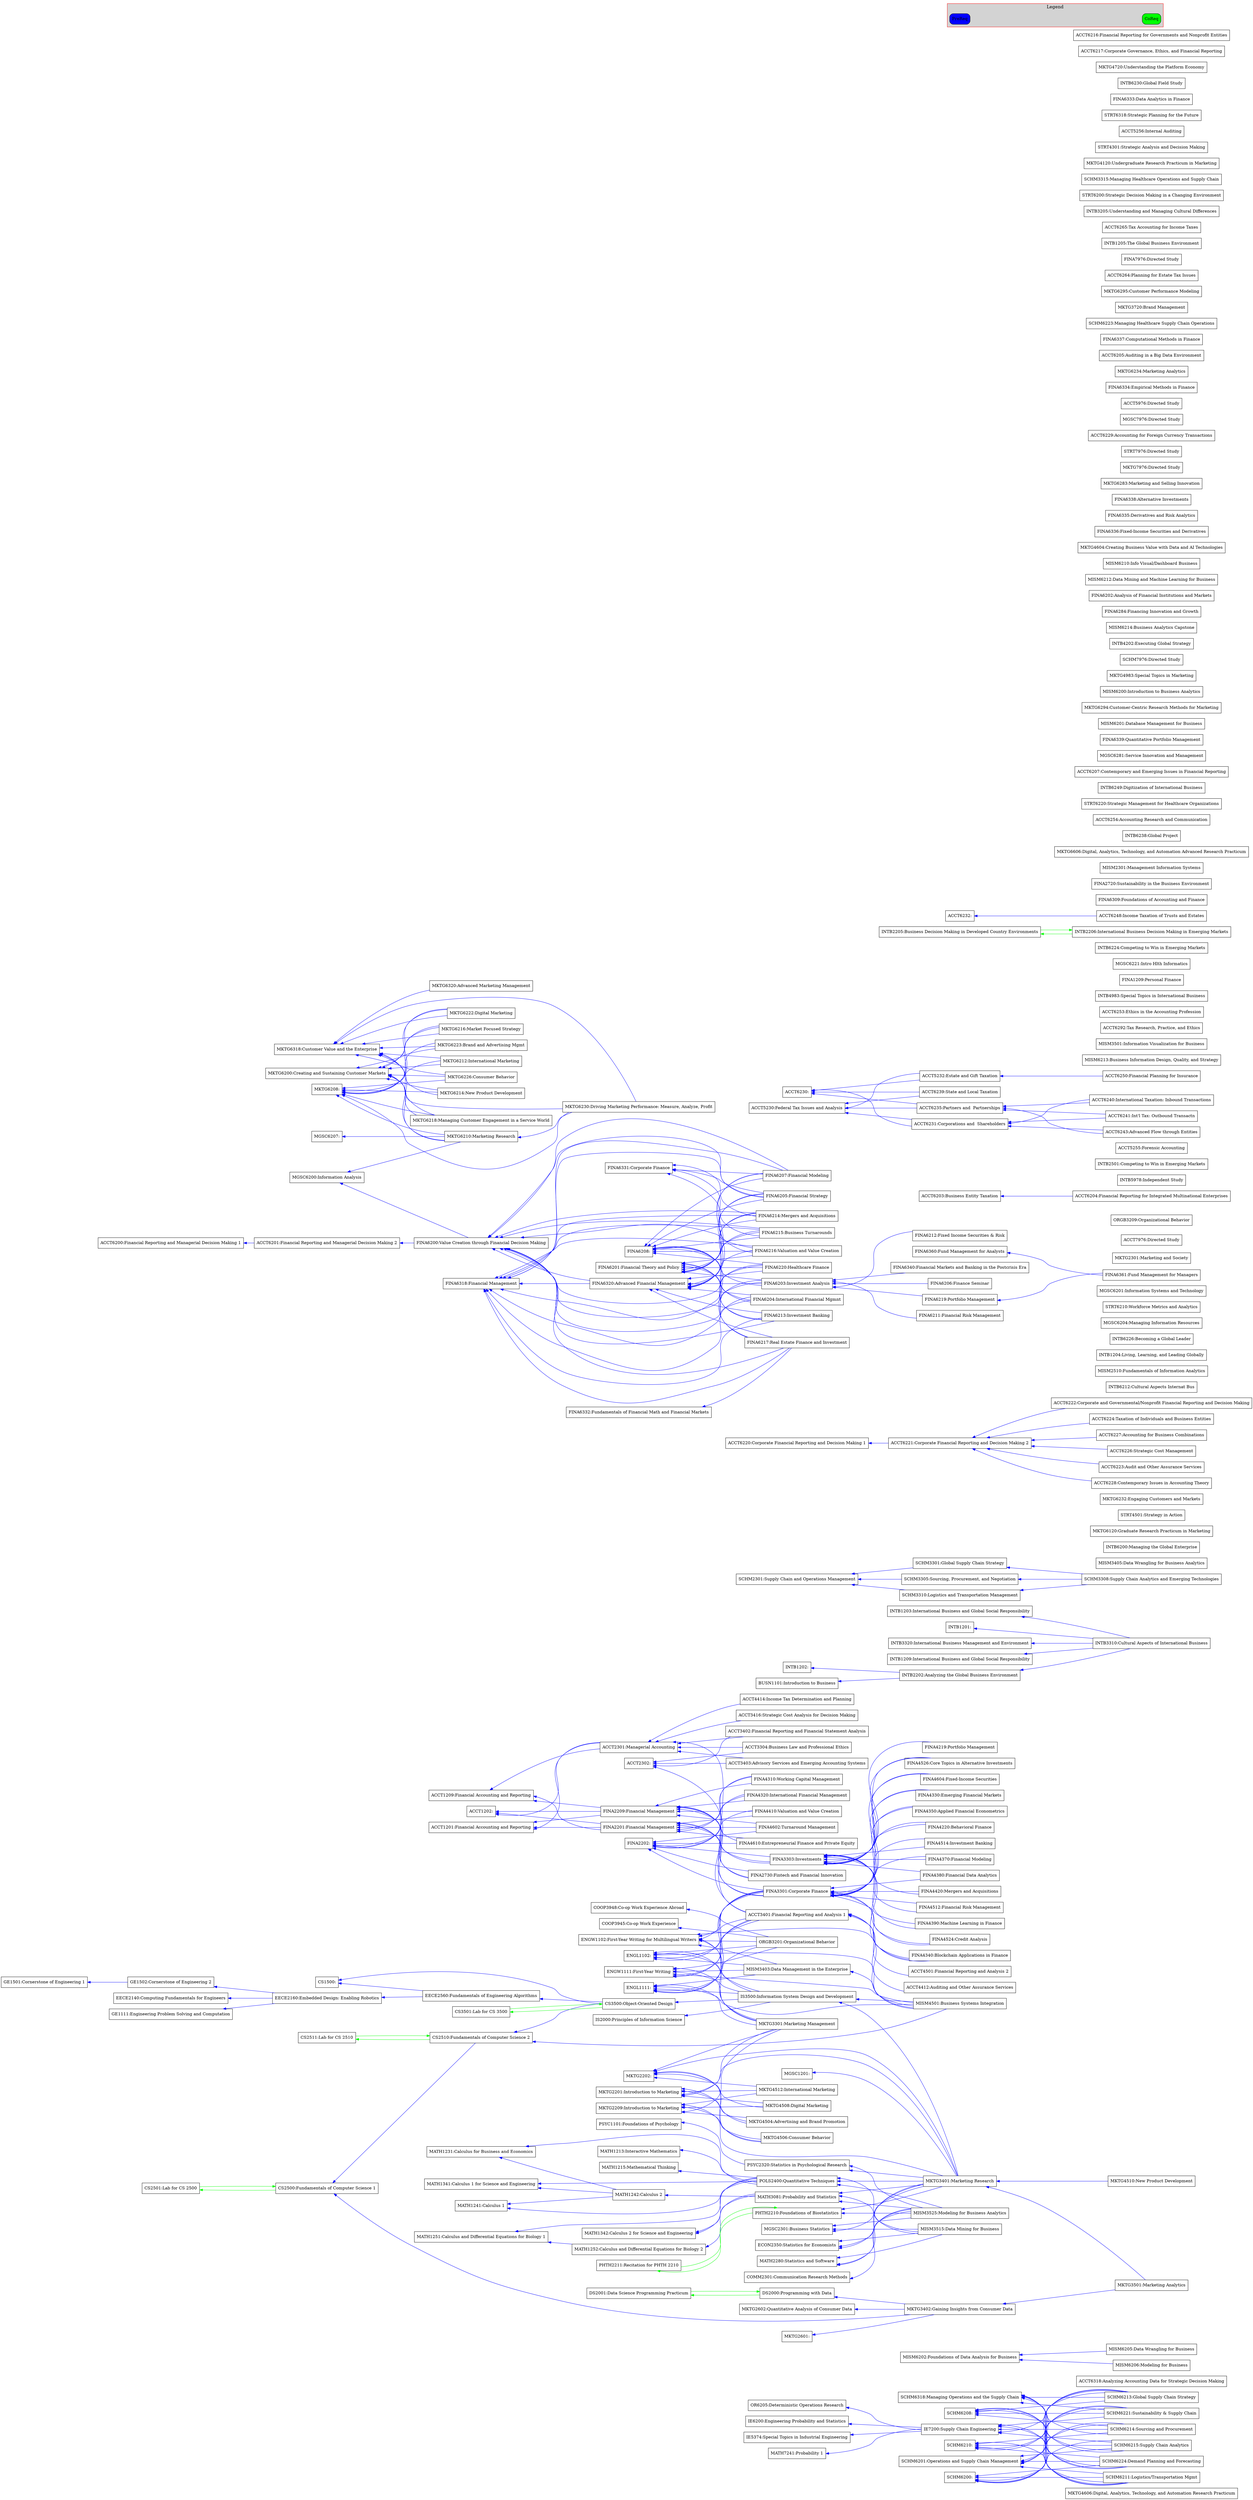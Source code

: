 digraph my_graph {
bgcolor=white;
rankdir=RL;
MKTG4606 [shape=box, label="MKTG4606:Digital, Analytics, Technology, and Automation Research Practicum"];
SCHM6318 [shape=box, label="SCHM6318:Managing Operations and the Supply Chain"];
ACCT6318 [shape=box, label="ACCT6318:Analyzing Accounting Data for Strategic Decision Making"];
MISM6205 [shape=box, label="MISM6205:Data Wrangling for Business"];
MISM6205 -> MISM6202 [color=blue];
ACCT4414 [shape=box, label="ACCT4414:Income Tax Determination and Planning"];
ACCT4414 -> ACCT2301 [color=blue];
MKTG2209 [shape=box, label="MKTG2209:Introduction to Marketing"];
INTB3310 [shape=box, label="INTB3310:Cultural Aspects of International Business"];
INTB3310 -> INTB1203 [color=blue];
INTB3310 -> INTB1201 [color=blue];
INTB3310 -> INTB3320 [color=blue];
INTB3310 -> INTB1209 [color=blue];
INTB3310 -> INTB2202 [color=blue];
ACCT4501 [shape=box, label="ACCT4501:Financial Reporting and Analysis 2"];
ACCT4501 -> ACCT3401 [color=blue];
SCHM2301 [shape=box, label="SCHM2301:Supply Chain and Operations Management"];
MISM3405 [shape=box, label="MISM3405:Data Wrangling for Business Analytics"];
ACCT3416 [shape=box, label="ACCT3416:Strategic Cost Analysis for Decision Making"];
ACCT3416 -> ACCT2301 [color=blue];
INTB6200 [shape=box, label="INTB6200:Managing the Global Enterprise"];
MKTG6120 [shape=box, label="MKTG6120:Graduate Research Practicum in Marketing"];
STRT4501 [shape=box, label="STRT4501:Strategy in Action"];
MKTG6232 [shape=box, label="MKTG6232:Engaging Customers and Markets"];
ACCT6222 [shape=box, label="ACCT6222:Corporate and Governmental/Nonprofit Financial Reporting and Decision Making"];
ACCT6222 -> ACCT6221 [color=blue];
INTB6212 [shape=box, label="INTB6212:Cultural Aspects Internat Bus"];
MISM2510 [shape=box, label="MISM2510:Fundamentals of Information Analytics"];
INTB1204 [shape=box, label="INTB1204:Living, Learning, and Leading Globally"];
SCHM6213 [shape=box, label="SCHM6213:Global Supply Chain Strategy"];
SCHM6213 -> SCHM6208 [color=blue];
SCHM6213 -> SCHM6318 [color=blue];
SCHM6213 -> IE7200 [color=blue];
SCHM6213 -> SCHM6210 [color=blue];
SCHM6213 -> SCHM6201 [color=blue];
SCHM6213 -> SCHM6200 [color=blue];
MISM3525 [shape=box, label="MISM3525:Modeling for Business Analytics"];
MISM3525 -> MGSC2301 [color=blue];
MISM3525 -> POLS2400 [color=blue];
MISM3525 -> ECON2350 [color=blue];
MISM3525 -> MATH3081 [color=blue];
MISM3525 -> PHTH2210 [color=blue];
MISM3525 -> COMM2301 [color=blue];
MISM3525 -> MATH2280 [color=blue];
MISM3525 -> PSYC2320 [color=blue];
MKTG4510 [shape=box, label="MKTG4510:New Product Development"];
MKTG4510 -> MKTG3401 [color=blue];
MISM6202 [shape=box, label="MISM6202:Foundations of Data Analysis for Business"];
INTB6226 [shape=box, label="INTB6226:Becoming a Global Leader"];
ACCT4412 [shape=box, label="ACCT4412:Auditing and Other Assurance Services"];
ACCT4412 -> ACCT3401 [color=blue];
MGSC6204 [shape=box, label="MGSC6204:Managing Information Resources"];
ACCT1209 [shape=box, label="ACCT1209:Financial Accounting and Reporting"];
STRT6210 [shape=box, label="STRT6210:Workforce Metrics and Analytics"];
MGSC6201 [shape=box, label="MGSC6201:Information Systems and Technology"];
MKTG6214 [shape=box, label="MKTG6214:New Product Development"];
MKTG6214 -> MKTG6200 [color=blue];
MKTG6214 -> MKTG6318 [color=blue];
MKTG6214 -> MKTG6208 [color=blue];
FINA6219 [shape=box, label="FINA6219:Portfolio Management"];
FINA6219 -> FINA6203 [color=blue];
ACCT6224 [shape=box, label="ACCT6224:Taxation of Individuals and Business Entities"];
ACCT6224 -> ACCT6221 [color=blue];
MKTG2602 [shape=box, label="MKTG2602:Quantitative Analysis of Consumer Data"];
ACCT3304 [shape=box, label="ACCT3304:Business Law and Professional Ethics"];
ACCT3304 -> ACCT2302 [color=blue];
ACCT3304 -> ACCT2301 [color=blue];
SCHM3301 [shape=box, label="SCHM3301:Global Supply Chain Strategy"];
SCHM3301 -> SCHM2301 [color=blue];
MKTG2301 [shape=box, label="MKTG2301:Marketing and Society"];
ACCT7976 [shape=box, label="ACCT7976:Directed Study"];
ORGB3209 [shape=box, label="ORGB3209:Organizational Behavior"];
ACCT6203 [shape=box, label="ACCT6203:Business Entity Taxation"];
INTB5978 [shape=box, label="INTB5978:Independent Study"];
INTB2501 [shape=box, label="INTB2501:Competing to Win in Emerging Markets"];
ACCT5255 [shape=box, label="ACCT5255:Forensic Accounting"];
MGSC6200 [shape=box, label="MGSC6200:Information Analysis"];
MGSC6207 [shape=box, label="MGSC6207:"];
ACCT5232 [shape=box, label="ACCT5232:Estate and Gift Taxation"];
ACCT5232 -> ACCT6230 [color=blue];
ACCT5232 -> ACCT5230 [color=blue];
MKTG6320 [shape=box, label="MKTG6320:Advanced Marketing Management"];
MKTG6320 -> MKTG6318 [color=blue];
MISM6213 [shape=box, label="MISM6213:Business Information Design, Quality, and Strategy"];
MISM3501 [shape=box, label="MISM3501:Information Visualization for Business"];
ACCT6292 [shape=box, label="ACCT6292:Tax Research, Practice, and Ethics"];
ACCT3401 [shape=box, label="ACCT3401:Financial Reporting and Analysis 1"];
ACCT3401 -> ENGW1102 [color=blue];
ACCT3401 -> ACCT2302 [color=blue];
ACCT3401 -> ENGL1102 [color=blue];
ACCT3401 -> ACCT2301 [color=blue];
ACCT3401 -> ENGW1111 [color=blue];
ACCT3401 -> ENGL1111 [color=blue];
MKTG6210 [shape=box, label="MKTG6210:Marketing Research"];
MKTG6210 -> MKTG6200 [color=blue];
MKTG6210 -> MKTG6208 [color=blue];
MKTG6210 -> MGSC6200 [color=blue];
MKTG6210 -> MGSC6207 [color=blue];
MKTG6210 -> MKTG6318 [color=blue];
ACCT6253 [shape=box, label="ACCT6253:Ethics in the Accounting Profession"];
INTB4983 [shape=box, label="INTB4983:Special Topics in International Business"];
SCHM3308 [shape=box, label="SCHM3308:Supply Chain Analytics and Emerging Technologies"];
SCHM3308 -> SCHM3301 [color=blue];
SCHM3308 -> SCHM3305 [color=blue];
SCHM3308 -> SCHM3310 [color=blue];
SCHM6200 [shape=box, label="SCHM6200:"];
ACCT3403 [shape=box, label="ACCT3403:Advisory Services and Emerging Accounting Systems"];
ACCT3403 -> ACCT2302 [color=blue];
ACCT3403 -> ACCT2301 [color=blue];
SCHM6208 [shape=box, label="SCHM6208:"];
MKTG6218 [shape=box, label="MKTG6218:Managing Customer Engagement in a Service World"];
MKTG6218 -> MKTG6200 [color=blue];
MKTG6218 -> MKTG6318 [color=blue];
MKTG6218 -> MKTG6208 [color=blue];
FINA1209 [shape=box, label="FINA1209:Personal Finance"];
ORGB3201 [shape=box, label="ORGB3201:Organizational Behavior"];
ORGB3201 -> ENGW1102 [color=blue];
ORGB3201 -> ENGL1102 [color=blue];
ORGB3201 -> ENGW1111 [color=blue];
ORGB3201 -> COOP3945 [color=blue];
ORGB3201 -> COOP3948 [color=blue];
ORGB3201 -> ENGL1111 [color=blue];
MGSC6221 [shape=box, label="MGSC6221:Intro Hlth Informatics"];
ACCT6240 [shape=box, label="ACCT6240:International Taxation: Inbound Transactions"];
ACCT6240 -> ACCT6235 [color=blue];
ACCT6240 -> ACCT6231 [color=blue];
INTB6224 [shape=box, label="INTB6224:Competing to Win in Emerging Markets"];
INTB2206 [shape=box, label="INTB2206:International Business Decision Making in Emerging Markets"];
INTB2206 -> INTB2205 [color=green];
ACCT6200 [shape=box, label="ACCT6200:Financial Reporting and Managerial Decision Making 1"];
ACCT6241 [shape=box, label="ACCT6241:Int'l Tax: Outbound Transactn"];
ACCT6241 -> ACCT6235 [color=blue];
ACCT6241 -> ACCT6231 [color=blue];
ACCT6232 [shape=box, label="ACCT6232:"];
FINA6309 [shape=box, label="FINA6309:Foundations of Accounting and Finance"];
ENGL1111 [shape=box, label="ENGL1111:"];
ACCT6243 [shape=box, label="ACCT6243:Advanced Flow through Entities"];
ACCT6243 -> ACCT6235 [color=blue];
ACCT6243 -> ACCT6231 [color=blue];
FINA4350 [shape=box, label="FINA4350:Applied Financial Econometrics"];
FINA4350 -> FINA3303 [color=blue];
FINA4350 -> FINA3301 [color=blue];
ENGW1102 [shape=box, label="ENGW1102:First-Year Writing for Multilingual Writers"];
FINA2730 [shape=box, label="FINA2730:Fintech and Financial Innovation"];
FINA2730 -> FINA2209 [color=blue];
FINA2730 -> FINA2201 [color=blue];
FINA2730 -> FINA2202 [color=blue];
MKTG6222 [shape=box, label="MKTG6222:Digital Marketing"];
MKTG6222 -> MKTG6200 [color=blue];
MKTG6222 -> MKTG6318 [color=blue];
MKTG6222 -> MKTG6208 [color=blue];
FINA2720 [shape=box, label="FINA2720:Sustainability in the Business Environment"];
MISM2301 [shape=box, label="MISM2301:Management Information Systems"];
MKTG6606 [shape=box, label="MKTG6606:Digital, Analytics, Technology, and Automation Advanced Research Practicum"];
FINA6331 [shape=box, label="FINA6331:Corporate Finance"];
ACCT6248 [shape=box, label="ACCT6248:Income Taxation of Trusts and Estates"];
ACCT6248 -> ACCT6232 [color=blue];
MISM3403 [shape=box, label="MISM3403:Data Management in the Enterprise"];
MISM3403 -> ENGW1111 [color=blue];
MISM3403 -> ENGW1102 [color=blue];
MISM3403 -> ENGL1111 [color=blue];
MISM3403 -> ENGL1102 [color=blue];
FINA6211 [shape=box, label="FINA6211:Financial Risk Management"];
FINA6211 -> FINA6203 [color=blue];
INTB6238 [shape=box, label="INTB6238:Global Project"];
ACCT6254 [shape=box, label="ACCT6254:Accounting Research and Communication"];
MKTG3501 [shape=box, label="MKTG3501:Marketing Analytics"];
MKTG3501 -> MKTG3401 [color=blue];
MKTG3501 -> MKTG3402 [color=blue];
STRT6220 [shape=box, label="STRT6220:Strategic Management for Healthcare Organizations"];
ACCT6230 [shape=box, label="ACCT6230:"];
ACCT5230 [shape=box, label="ACCT5230:Federal Tax Issues and Analysis"];
FINA4220 [shape=box, label="FINA4220:Behavioral Finance"];
FINA4220 -> FINA3303 [color=blue];
FINA4220 -> FINA3301 [color=blue];
INTB6249 [shape=box, label="INTB6249:Digitization of International Business"];
MKTG4508 [shape=box, label="MKTG4508:Digital Marketing"];
MKTG4508 -> MKTG2209 [color=blue];
MKTG4508 -> MKTG2202 [color=blue];
MKTG4508 -> MKTG2201 [color=blue];
FINA4514 [shape=box, label="FINA4514:Investment Banking"];
FINA4514 -> FINA3303 [color=blue];
FINA4514 -> FINA3301 [color=blue];
FINA6207 [shape=box, label="FINA6207:Financial Modeling"];
FINA6207 -> FINA6208 [color=blue];
FINA6207 -> FINA6201 [color=blue];
FINA6207 -> FINA6331 [color=blue];
FINA6207 -> FINA6200 [color=blue];
FINA6207 -> FINA6320 [color=blue];
FINA6207 -> FINA6318 [color=blue];
MKTG6216 [shape=box, label="MKTG6216:Market Focused Strategy"];
MKTG6216 -> MKTG6200 [color=blue];
MKTG6216 -> MKTG6318 [color=blue];
MKTG6216 -> MKTG6208 [color=blue];
FINA3301 [shape=box, label="FINA3301:Corporate Finance"];
FINA3301 -> ENGW1102 [color=blue];
FINA3301 -> FINA2209 [color=blue];
FINA3301 -> FINA2201 [color=blue];
FINA3301 -> ENGL1102 [color=blue];
FINA3301 -> ENGW1111 [color=blue];
FINA3301 -> ENGL1111 [color=blue];
FINA3301 -> FINA2202 [color=blue];
SCHM6221 [shape=box, label="SCHM6221:Sustainability & Supply Chain"];
SCHM6221 -> SCHM6208 [color=blue];
SCHM6221 -> SCHM6318 [color=blue];
SCHM6221 -> IE7200 [color=blue];
SCHM6221 -> SCHM6210 [color=blue];
SCHM6221 -> SCHM6201 [color=blue];
SCHM6221 -> SCHM6200 [color=blue];
MKTG6223 [shape=box, label="MKTG6223:Brand and Advertising Mgmt"];
MKTG6223 -> MKTG6200 [color=blue];
MKTG6223 -> MKTG6318 [color=blue];
MKTG6223 -> MKTG6208 [color=blue];
ENGW1111 [shape=box, label="ENGW1111:First-Year Writing"];
FINA4340 [shape=box, label="FINA4340:Blockchain Applications in Finance"];
FINA4340 -> FINA3301 [color=blue];
FINA4340 -> FINA3303 [color=blue];
FINA4340 -> ACCT3401 [color=blue];
MKTG2202 [shape=box, label="MKTG2202:"];
FINA3303 [shape=box, label="FINA3303:Investments"];
FINA3303 -> FINA2209 [color=blue];
FINA3303 -> FINA2201 [color=blue];
FINA3303 -> FINA2202 [color=blue];
ACCT6207 [shape=box, label="ACCT6207:Contemporary and Emerging Issues in Financial Reporting"];
MKTG2201 [shape=box, label="MKTG2201:Introduction to Marketing"];
MGSC2301 [shape=box, label="MGSC2301:Business Statistics"];
MKTG6230 [shape=box, label="MKTG6230:Driving Marketing Performance: Measure, Analyze, Profit"];
MKTG6230 -> MKTG6200 [color=blue];
MKTG6230 -> MKTG6318 [color=blue];
MKTG6230 -> MKTG6208 [color=blue];
MKTG6230 -> MKTG6210 [color=blue];
MGSC6281 [shape=box, label="MGSC6281:Service Innovation and Management"];
MKTG2601 [shape=box, label="MKTG2601:"];
ACCT6231 [shape=box, label="ACCT6231:Corporations and  Shareholders"];
ACCT6231 -> ACCT6230 [color=blue];
ACCT6231 -> ACCT5230 [color=blue];
FINA4310 [shape=box, label="FINA4310:Working Capital Management"];
FINA4310 -> FINA2209 [color=blue];
FINA4310 -> FINA2201 [color=blue];
FINA4310 -> FINA2202 [color=blue];
POLS2400 [shape=box, label="POLS2400:Quantitative Techniques"];
POLS2400 -> MATH1215 [color=blue];
POLS2400 -> MATH1251 [color=blue];
POLS2400 -> MATH1342 [color=blue];
POLS2400 -> MATH1341 [color=blue];
POLS2400 -> MATH1241 [color=blue];
POLS2400 -> MATH1213 [color=blue];
POLS2400 -> MATH1231 [color=blue];
FINA6204 [shape=box, label="FINA6204:International Financial Mgmnt"];
FINA6204 -> FINA6208 [color=blue];
FINA6204 -> FINA6201 [color=blue];
FINA6204 -> FINA6200 [color=blue];
FINA6204 -> FINA6320 [color=blue];
FINA6204 -> FINA6318 [color=blue];
FINA6339 [shape=box, label="FINA6339:Quantitative Portfolio Management"];
FINA4320 [shape=box, label="FINA4320:International Financial Management"];
FINA4320 -> FINA2209 [color=blue];
FINA4320 -> FINA2201 [color=blue];
FINA4320 -> FINA2202 [color=blue];
FINA4410 [shape=box, label="FINA4410:Valuation and Value Creation"];
FINA4410 -> FINA2209 [color=blue];
FINA4410 -> FINA2201 [color=blue];
FINA4410 -> FINA2202 [color=blue];
MISM6201 [shape=box, label="MISM6201:Database Management for Business"];
MKTG6294 [shape=box, label="MKTG6294:Customer-Centric Research Methods for Marketing"];
FINA4219 [shape=box, label="FINA4219:Portfolio Management"];
FINA4219 -> FINA3303 [color=blue];
SCHM6214 [shape=box, label="SCHM6214:Sourcing and Procurement"];
SCHM6214 -> SCHM6208 [color=blue];
SCHM6214 -> SCHM6318 [color=blue];
SCHM6214 -> IE7200 [color=blue];
SCHM6214 -> SCHM6210 [color=blue];
SCHM6214 -> SCHM6201 [color=blue];
SCHM6214 -> SCHM6200 [color=blue];
MKTG6200 [shape=box, label="MKTG6200:Creating and Sustaining Customer Markets"];
SCHM6215 [shape=box, label="SCHM6215:Supply Chain Analytics"];
SCHM6215 -> SCHM6208 [color=blue];
SCHM6215 -> SCHM6318 [color=blue];
SCHM6215 -> IE7200 [color=blue];
SCHM6215 -> SCHM6210 [color=blue];
SCHM6215 -> SCHM6201 [color=blue];
SCHM6215 -> SCHM6200 [color=blue];
FINA2209 [shape=box, label="FINA2209:Financial Management"];
FINA2209 -> ACCT1202 [color=blue];
FINA2209 -> ACCT1209 [color=blue];
FINA2209 -> ACCT1201 [color=blue];
MKTG6208 [shape=box, label="MKTG6208:"];
ECON2350 [shape=box, label="ECON2350:Statistics for Economists"];
FINA4370 [shape=box, label="FINA4370:Financial Modeling"];
FINA4370 -> FINA3303 [color=blue];
FINA4370 -> FINA3301 [color=blue];
ACCT1202 [shape=box, label="ACCT1202:"];
MKTG4512 [shape=box, label="MKTG4512:International Marketing"];
MKTG4512 -> MKTG2209 [color=blue];
MKTG4512 -> MKTG2202 [color=blue];
MKTG4512 -> MKTG2201 [color=blue];
ACCT1201 [shape=box, label="ACCT1201:Financial Accounting and Reporting"];
FINA6360 [shape=box, label="FINA6360:Fund Management for Analysts"];
MKTG3402 [shape=box, label="MKTG3402:Gaining Insights from Consumer Data"];
MKTG3402 -> CS2500 [color=blue];
MKTG3402 -> MKTG2601 [color=blue];
MKTG3402 -> MKTG2602 [color=blue];
MKTG3402 -> DS2000 [color=blue];
MISM6200 [shape=box, label="MISM6200:Introduction to Business Analytics"];
FINA4380 [shape=box, label="FINA4380:Financial Data Analytics"];
FINA4380 -> FINA3303 [color=blue];
FINA4380 -> FINA3301 [color=blue];
FINA6200 [shape=box, label="FINA6200:Value Creation through Financial Decision Making"];
FINA6200 -> ACCT6201 [color=blue];
FINA6200 -> MGSC6200 [color=blue];
MISM3515 [shape=box, label="MISM3515:Data Mining for Business"];
MISM3515 -> MGSC2301 [color=blue];
MISM3515 -> ECON2350 [color=blue];
MISM3515 -> POLS2400 [color=blue];
MISM3515 -> MATH3081 [color=blue];
MISM3515 -> MATH2280 [color=blue];
MKTG4506 [shape=box, label="MKTG4506:Consumer Behavior"];
MKTG4506 -> MKTG2209 [color=blue];
MKTG4506 -> MKTG2202 [color=blue];
MKTG4506 -> MKTG2201 [color=blue];
FINA6318 [shape=box, label="FINA6318:Financial Management"];
FINA2202 [shape=box, label="FINA2202:"];
MKTG3301 [shape=box, label="MKTG3301:Marketing Management"];
MKTG3301 -> ENGW1102 [color=blue];
MKTG3301 -> ENGL1102 [color=blue];
MKTG3301 -> MKTG2209 [color=blue];
MKTG3301 -> ENGW1111 [color=blue];
MKTG3301 -> MKTG2202 [color=blue];
MKTG3301 -> ENGL1111 [color=blue];
MKTG3301 -> MKTG2201 [color=blue];
FINA4420 [shape=box, label="FINA4420:Mergers and Acquisitions"];
FINA4420 -> FINA3303 [color=blue];
FINA4420 -> FINA3301 [color=blue];
MKTG4983 [shape=box, label="MKTG4983:Special Topics in Marketing"];
SCHM7976 [shape=box, label="SCHM7976:Directed Study"];
PSYC2320 [shape=box, label="PSYC2320:Statistics in Psychological Research"];
PSYC2320 -> PSYC1101 [color=blue];
FINA2201 [shape=box, label="FINA2201:Financial Management"];
FINA2201 -> ACCT1202 [color=blue];
FINA2201 -> ACCT1209 [color=blue];
FINA2201 -> ACCT1201 [color=blue];
INTB4202 [shape=box, label="INTB4202:Executing Global Strategy"];
FINA4512 [shape=box, label="FINA4512:Financial Risk Management"];
FINA4512 -> FINA3303 [color=blue];
FINA4512 -> FINA3301 [color=blue];
INTB1201 [shape=box, label="INTB1201:"];
FINA4390 [shape=box, label="FINA4390:Machine Learning in Finance"];
FINA4390 -> FINA3303 [color=blue];
FINA4390 -> FINA3301 [color=blue];
MISM6214 [shape=box, label="MISM6214:Business Analytics Capstone"];
SCHM3310 [shape=box, label="SCHM3310:Logistics and Transportation Management"];
SCHM3310 -> SCHM2301 [color=blue];
FINA6284 [shape=box, label="FINA6284:Financing Innovation and Growth"];
FINA6202 [shape=box, label="FINA6202:Analysis of Financial Institutions and Markets"];
FINA6320 [shape=box, label="FINA6320:Advanced Financial Management"];
FINA6320 -> FINA6200 [color=blue];
FINA6320 -> FINA6318 [color=blue];
FINA4524 [shape=box, label="FINA4524:Credit Analysis"];
FINA4524 -> FINA3303 [color=blue];
FINA4524 -> FINA3301 [color=blue];
MISM6212 [shape=box, label="MISM6212:Data Mining and Machine Learning for Business"];
MISM6210 [shape=box, label="MISM6210:Info Visual/Dashboard Business"];
ACCT6235 [shape=box, label="ACCT6235:Partners and  Partnerships"];
ACCT6235 -> ACCT6230 [color=blue];
ACCT6235 -> ACCT5230 [color=blue];
FINA6332 [shape=box, label="FINA6332:Fundamentals of Financial Math and Financial Markets"];
MISM4501 [shape=box, label="MISM4501:Business Systems Integration"];
MISM4501 -> ENGW1102 [color=blue];
MISM4501 -> CS2510 [color=blue];
MISM4501 -> ENGL1102 [color=blue];
MISM4501 -> ENGW1111 [color=blue];
MISM4501 -> MISM3403 [color=blue];
MISM4501 -> IS3500 [color=blue];
MISM4501 -> ENGL1111 [color=blue];
FINA4526 [shape=box, label="FINA4526:Core Topics in Alternative Investments"];
FINA4526 -> FINA3303 [color=blue];
FINA4526 -> FINA3301 [color=blue];
MKTG4604 [shape=box, label="MKTG4604:Creating Business Value with Data and AI Technologies"];
SCHM6224 [shape=box, label="SCHM6224:Demand Planning and Forecasting"];
SCHM6224 -> SCHM6208 [color=blue];
SCHM6224 -> SCHM6318 [color=blue];
SCHM6224 -> IE7200 [color=blue];
SCHM6224 -> SCHM6210 [color=blue];
SCHM6224 -> SCHM6201 [color=blue];
SCHM6224 -> SCHM6200 [color=blue];
FINA6336 [shape=box, label="FINA6336:Fixed-Income Securities and Derivatives"];
INTB1202 [shape=box, label="INTB1202:"];
FINA6213 [shape=box, label="FINA6213:Investment Banking"];
FINA6213 -> FINA6208 [color=blue];
FINA6213 -> FINA6201 [color=blue];
FINA6213 -> FINA6200 [color=blue];
FINA6213 -> FINA6320 [color=blue];
FINA6213 -> FINA6318 [color=blue];
COOP3945 [shape=box, label="COOP3945:Co-op Work Experience"];
FINA4602 [shape=box, label="FINA4602:Turnaround Management"];
FINA4602 -> FINA2209 [color=blue];
FINA4602 -> FINA2201 [color=blue];
FINA4602 -> FINA2202 [color=blue];
FINA6335 [shape=box, label="FINA6335:Derivatives and Risk Analytics"];
MKTG6318 [shape=box, label="MKTG6318:Customer Value and the Enterprise"];
FINA4604 [shape=box, label="FINA4604:Fixed-Income Securities"];
FINA4604 -> FINA3303 [color=blue];
FINA4604 -> FINA3301 [color=blue];
FINA4610 [shape=box, label="FINA4610:Entrepreneurial Finance and Private Equity"];
FINA4610 -> FINA2209 [color=blue];
FINA4610 -> FINA2201 [color=blue];
FINA4610 -> FINA2202 [color=blue];
FINA6212 [shape=box, label="FINA6212:Fixed Income Securities & Risk"];
FINA6212 -> FINA6203 [color=blue];
FINA6338 [shape=box, label="FINA6338:Alternative Investments"];
ACCT3402 [shape=box, label="ACCT3402:Financial Reporting and Financial Statement Analysis"];
ACCT3402 -> ACCT2302 [color=blue];
ACCT3402 -> ACCT2301 [color=blue];
ACCT6220 [shape=box, label="ACCT6220:Corporate Financial Reporting and Decision Making 1"];
MGSC1201 [shape=box, label="MGSC1201:"];
FINA6340 [shape=box, label="FINA6340:Financial Markets and Banking in the Postcrisis Era"];
FINA6340 -> FINA6203 [color=blue];
ACCT6221 [shape=box, label="ACCT6221:Corporate Financial Reporting and Decision Making 2"];
ACCT6221 -> ACCT6220 [color=blue];
INTB2202 [shape=box, label="INTB2202:Analyzing the Global Business Environment"];
INTB2202 -> BUSN1101 [color=blue];
INTB2202 -> INTB1202 [color=blue];
FINA6208 [shape=box, label="FINA6208:"];
MKTG6283 [shape=box, label="MKTG6283:Marketing and Selling Innovation"];
FINA6203 [shape=box, label="FINA6203:Investment Analysis"];
FINA6203 -> FINA6208 [color=blue];
FINA6203 -> FINA6201 [color=blue];
FINA6203 -> FINA6200 [color=blue];
FINA6203 -> FINA6320 [color=blue];
FINA6203 -> FINA6318 [color=blue];
MKTG7976 [shape=box, label="MKTG7976:Directed Study"];
FINA6206 [shape=box, label="FINA6206:Finance Seminar"];
FINA6206 -> FINA6203 [color=blue];
SCHM3305 [shape=box, label="SCHM3305:Sourcing, Procurement, and Negotiation"];
SCHM3305 -> SCHM2301 [color=blue];
STRT7976 [shape=box, label="STRT7976:Directed Study"];
FINA6361 [shape=box, label="FINA6361:Fund Management for Managers"];
FINA6361 -> FINA6219 [color=blue];
FINA6361 -> FINA6360 [color=blue];
ACCT6229 [shape=box, label="ACCT6229:Accounting for Foreign Currency Transactions"];
MATH2280 [shape=box, label="MATH2280:Statistics and Software"];
MGSC7976 [shape=box, label="MGSC7976:Directed Study"];
ACCT5976 [shape=box, label="ACCT5976:Directed Study"];
MKTG6212 [shape=box, label="MKTG6212:International Marketing"];
MKTG6212 -> MKTG6200 [color=blue];
MKTG6212 -> MKTG6318 [color=blue];
MKTG6212 -> MKTG6208 [color=blue];
FINA6334 [shape=box, label="FINA6334:Empirical Methods in Finance"];
ACCT6227 [shape=box, label="ACCT6227:Accounting for Business Combinations"];
ACCT6227 -> ACCT6221 [color=blue];
ACCT6226 [shape=box, label="ACCT6226:Strategic Cost Management"];
ACCT6226 -> ACCT6221 [color=blue];
MKTG6234 [shape=box, label="MKTG6234:Marketing Analytics"];
FINA6217 [shape=box, label="FINA6217:Real Estate Finance and Investment"];
FINA6217 -> FINA6208 [color=blue];
FINA6217 -> FINA6332 [color=blue];
FINA6217 -> FINA6201 [color=blue];
FINA6217 -> FINA6200 [color=blue];
FINA6217 -> FINA6320 [color=blue];
FINA6217 -> FINA6318 [color=blue];
ACCT6205 [shape=box, label="ACCT6205:Auditing in a Big Data Environment"];
FINA6201 [shape=box, label="FINA6201:Financial Theory and Policy"];
FINA6205 [shape=box, label="FINA6205:Financial Strategy"];
FINA6205 -> FINA6208 [color=blue];
FINA6205 -> FINA6201 [color=blue];
FINA6205 -> FINA6331 [color=blue];
FINA6205 -> FINA6200 [color=blue];
FINA6205 -> FINA6320 [color=blue];
FINA6205 -> FINA6318 [color=blue];
INTB3320 [shape=box, label="INTB3320:International Business Management and Environment"];
FINA6220 [shape=box, label="FINA6220:Healthcare Finance"];
FINA6220 -> FINA6208 [color=blue];
FINA6220 -> FINA6201 [color=blue];
FINA6220 -> FINA6200 [color=blue];
FINA6220 -> FINA6320 [color=blue];
FINA6220 -> FINA6318 [color=blue];
PHTH2210 [shape=box, label="PHTH2210:Foundations of Biostatistics"];
PHTH2210 -> PHTH2211 [color=green];
FINA6337 [shape=box, label="FINA6337:Computational Methods in Finance"];
SCHM6223 [shape=box, label="SCHM6223:Managing Healthcare Supply Chain Operations"];
MKTG3720 [shape=box, label="MKTG3720:Brand Management"];
MKTG6295 [shape=box, label="MKTG6295:Customer Performance Modeling"];
MISM6206 [shape=box, label="MISM6206:Modeling for Business"];
MISM6206 -> MISM6202 [color=blue];
MKTG4504 [shape=box, label="MKTG4504:Advertising and Brand Promotion"];
MKTG4504 -> MKTG2209 [color=blue];
MKTG4504 -> MKTG2202 [color=blue];
MKTG4504 -> MKTG2201 [color=blue];
INTB1203 [shape=box, label="INTB1203:International Business and Global Social Responsibility"];
ACCT6264 [shape=box, label="ACCT6264:Planning for Estate Tax Issues"];
FINA7976 [shape=box, label="FINA7976:Directed Study"];
MKTG3401 [shape=box, label="MKTG3401:Marketing Research"];
MKTG3401 -> MGSC2301 [color=blue];
MKTG3401 -> POLS2400 [color=blue];
MKTG3401 -> ECON2350 [color=blue];
MKTG3401 -> MKTG2209 [color=blue];
MKTG3401 -> MGSC1201 [color=blue];
MKTG3401 -> MATH3081 [color=blue];
MKTG3401 -> PSYC2320 [color=blue];
MKTG3401 -> PHTH2210 [color=blue];
MKTG3401 -> MKTG2202 [color=blue];
MKTG3401 -> MATH2280 [color=blue];
MKTG3401 -> IS3500 [color=blue];
MKTG3401 -> MKTG2201 [color=blue];
INTB1205 [shape=box, label="INTB1205:The Global Business Environment"];
ACCT6265 [shape=box, label="ACCT6265:Tax Accounting for Income Taxes"];
SCHM6211 [shape=box, label="SCHM6211:Logistics/Transportation Mgmt"];
SCHM6211 -> SCHM6208 [color=blue];
SCHM6211 -> SCHM6318 [color=blue];
SCHM6211 -> IE7200 [color=blue];
SCHM6211 -> SCHM6210 [color=blue];
SCHM6211 -> SCHM6201 [color=blue];
SCHM6211 -> SCHM6200 [color=blue];
INTB3205 [shape=box, label="INTB3205:Understanding and Managing Cultural Differences"];
STRT6200 [shape=box, label="STRT6200:Strategic Decision Making in a Changing Environment"];
ACCT6239 [shape=box, label="ACCT6239:State and Local Taxation"];
ACCT6239 -> ACCT6230 [color=blue];
ACCT6239 -> ACCT5230 [color=blue];
INTB1209 [shape=box, label="INTB1209:International Business and Global Social Responsibility"];
SCHM3315 [shape=box, label="SCHM3315:Managing Healthcare Operations and Supply Chain"];
COMM2301 [shape=box, label="COMM2301:Communication Research Methods"];
MKTG6226 [shape=box, label="MKTG6226:Consumer Behavior"];
MKTG6226 -> MKTG6200 [color=blue];
MKTG6226 -> MKTG6318 [color=blue];
MKTG6226 -> MKTG6208 [color=blue];
FINA6214 [shape=box, label="FINA6214:Mergers and Acquisitions"];
FINA6214 -> FINA6208 [color=blue];
FINA6214 -> FINA6201 [color=blue];
FINA6214 -> FINA6331 [color=blue];
FINA6214 -> FINA6200 [color=blue];
FINA6214 -> FINA6320 [color=blue];
FINA6214 -> FINA6318 [color=blue];
ACCT6250 [shape=box, label="ACCT6250:Financial Planning for Insurance"];
ACCT6250 -> ACCT5232 [color=blue];
MKTG4120 [shape=box, label="MKTG4120:Undergraduate Research Practicum in Marketing"];
STRT4301 [shape=box, label="STRT4301:Strategic Analysis and Decision Making"];
ACCT5256 [shape=box, label="ACCT5256:Internal Auditing"];
STRT6318 [shape=box, label="STRT6318:Strategic Planning for the Future"];
FINA6215 [shape=box, label="FINA6215:Business Turnarounds"];
FINA6215 -> FINA6208 [color=blue];
FINA6215 -> FINA6201 [color=blue];
FINA6215 -> FINA6331 [color=blue];
FINA6215 -> FINA6200 [color=blue];
FINA6215 -> FINA6320 [color=blue];
FINA6215 -> FINA6318 [color=blue];
INTB2205 [shape=box, label="INTB2205:Business Decision Making in Developed Country Environments"];
INTB2205 -> INTB2206 [color=green];
FINA6333 [shape=box, label="FINA6333:Data Analytics in Finance"];
FINA4330 [shape=box, label="FINA4330:Emerging Financial Markets"];
FINA4330 -> FINA3303 [color=blue];
FINA4330 -> FINA3301 [color=blue];
MATH3081 [shape=box, label="MATH3081:Probability and Statistics"];
MATH3081 -> MATH1252 [color=blue];
MATH3081 -> MATH1342 [color=blue];
MATH3081 -> MATH1242 [color=blue];
FINA6216 [shape=box, label="FINA6216:Valuation and Value Creation"];
FINA6216 -> FINA6208 [color=blue];
FINA6216 -> FINA6201 [color=blue];
FINA6216 -> FINA6331 [color=blue];
FINA6216 -> FINA6200 [color=blue];
FINA6216 -> FINA6320 [color=blue];
FINA6216 -> FINA6318 [color=blue];
SCHM6210 [shape=box, label="SCHM6210:"];
INTB6230 [shape=box, label="INTB6230:Global Field Study"];
SCHM6201 [shape=box, label="SCHM6201:Operations and Supply Chain Management"];
MATH1213 [shape=box, label="MATH1213:Interactive Mathematics"];
ACCT2302 [shape=box, label="ACCT2302:"];
PSYC1101 [shape=box, label="PSYC1101:Foundations of Psychology"];
ACCT6201 [shape=box, label="ACCT6201:Financial Reporting and Managerial Decision Making 2"];
ACCT6201 -> ACCT6200 [color=blue];
MKTG4720 [shape=box, label="MKTG4720:Understanding the Platform Economy"];
IE7200 [shape=box, label="IE7200:Supply Chain Engineering"];
IE7200 -> OR6205 [color=blue];
IE7200 -> IE6200 [color=blue];
IE7200 -> IE5374 [color=blue];
IE7200 -> MATH7241 [color=blue];
ACCT2301 [shape=box, label="ACCT2301:Managerial Accounting"];
ACCT2301 -> ACCT1202 [color=blue];
ACCT2301 -> ACCT1209 [color=blue];
ACCT2301 -> ACCT1201 [color=blue];
ACCT6217 [shape=box, label="ACCT6217:Corporate Governance, Ethics, and Financial Reporting"];
MATH1341 [shape=box, label="MATH1341:Calculus 1 for Science and Engineering"];
ACCT6223 [shape=box, label="ACCT6223:Audit and Other Assurance Services"];
ACCT6223 -> ACCT6221 [color=blue];
MATH1251 [shape=box, label="MATH1251:Calculus and Differential Equations for Biology 1"];
ACCT6204 [shape=box, label="ACCT6204:Financial Reporting for Integrated Multinational Enterprises"];
ACCT6204 -> ACCT6203 [color=blue];
ACCT6228 [shape=box, label="ACCT6228:Contemporary Issues in Accounting Theory"];
ACCT6228 -> ACCT6221 [color=blue];
ACCT6216 [shape=box, label="ACCT6216:Financial Reporting for Governments and Nonprofit Entities"];
MATH1242 [shape=box, label="MATH1242:Calculus 2"];
MATH1242 -> MATH1231 [color=blue];
MATH1242 -> MATH1241 [color=blue];
MATH1242 -> MATH1341 [color=blue];
MATH1252 [shape=box, label="MATH1252:Calculus and Differential Equations for Biology 2"];
MATH1252 -> MATH1251 [color=blue];
ENGL1102 [shape=box, label="ENGL1102:"];
COOP3948 [shape=box, label="COOP3948:Co-op Work Experience Abroad"];
MATH1342 [shape=box, label="MATH1342:Calculus 2 for Science and Engineering"];
MATH1215 [shape=box, label="MATH1215:Mathematical Thinking"];
IE5374 [shape=box, label="IE5374:Special Topics in Industrial Engineering"];
OR6205 [shape=box, label="OR6205:Deterministic Operations Research"];
DS2000 [shape=box, label="DS2000:Programming with Data"];
DS2000 -> DS2001 [color=green];
IS3500 [shape=box, label="IS3500:Information System Design and Development"];
IS3500 -> ENGW1102 [color=blue];
IS3500 -> ENGL1102 [color=blue];
IS3500 -> ENGW1111 [color=blue];
IS3500 -> IS2000 [color=blue];
IS3500 -> CS3500 [color=blue];
IS3500 -> ENGL1111 [color=blue];
MATH1231 [shape=box, label="MATH1231:Calculus for Business and Economics"];
CS2510 [shape=box, label="CS2510:Fundamentals of Computer Science 2"];
CS2510 -> CS2500 [color=blue];
CS2510 -> CS2511 [color=green];
MATH1241 [shape=box, label="MATH1241:Calculus 1"];
CS2511 [shape=box, label="CS2511:Lab for CS 2510"];
CS2511 -> CS2510 [color=green];
CS2500 [shape=box, label="CS2500:Fundamentals of Computer Science 1"];
CS2500 -> CS2501 [color=green];
PHTH2211 [shape=box, label="PHTH2211:Recitation for PHTH 2210"];
PHTH2211 -> PHTH2210 [color=green];
BUSN1101 [shape=box, label="BUSN1101:Introduction to Business"];
MATH7241 [shape=box, label="MATH7241:Probability 1"];
DS2001 [shape=box, label="DS2001:Data Science Programming Practicum"];
DS2001 -> DS2000 [color=green];
IE6200 [shape=box, label="IE6200:Engineering Probability and Statistics"];
CS3500 [shape=box, label="CS3500:Object-Oriented Design"];
CS3500 -> CS1500 [color=blue];
CS3500 -> EECE2560 [color=blue];
CS3500 -> CS2510 [color=blue];
CS3500 -> CS3501 [color=green];
EECE2560 [shape=box, label="EECE2560:Fundamentals of Engineering Algorithms"];
EECE2560 -> CS1500 [color=blue];
EECE2560 -> EECE2160 [color=blue];
IS2000 [shape=box, label="IS2000:Principles of Information Science"];
CS1500 [shape=box, label="CS1500:"];
CS2501 [shape=box, label="CS2501:Lab for CS 2500"];
CS2501 -> CS2500 [color=green];
CS3501 [shape=box, label="CS3501:Lab for CS 3500"];
CS3501 -> CS3500 [color=green];
EECE2160 [shape=box, label="EECE2160:Embedded Design: Enabling Robotics"];
EECE2160 -> EECE2140 [color=blue];
EECE2160 -> GE1111 [color=blue];
EECE2160 -> GE1502 [color=blue];
EECE2140 [shape=box, label="EECE2140:Computing Fundamentals for Engineers"];
GE1502 [shape=box, label="GE1502:Cornerstone of Engineering 2"];
GE1502 -> GE1501 [color=blue];
GE1501 [shape=box, label="GE1501:Cornerstone of Engineering 1"];
GE1111 [shape=box, label="GE1111:Engineering Problem Solving and Computation"];
subgraph cluster_legend {
label=Legend;
fontsize=15;
color=red;
style=filled;
fillcolor=lightgrey;
rankdir=TB;
CoReq [style=filled, fillcolor=green, shape=Mrecord, rank=same];
PreReq [style=filled, fillcolor=blue, shape=Mrecord, rank=same];
}

CoReq -> PreReq [style=invis];
}
